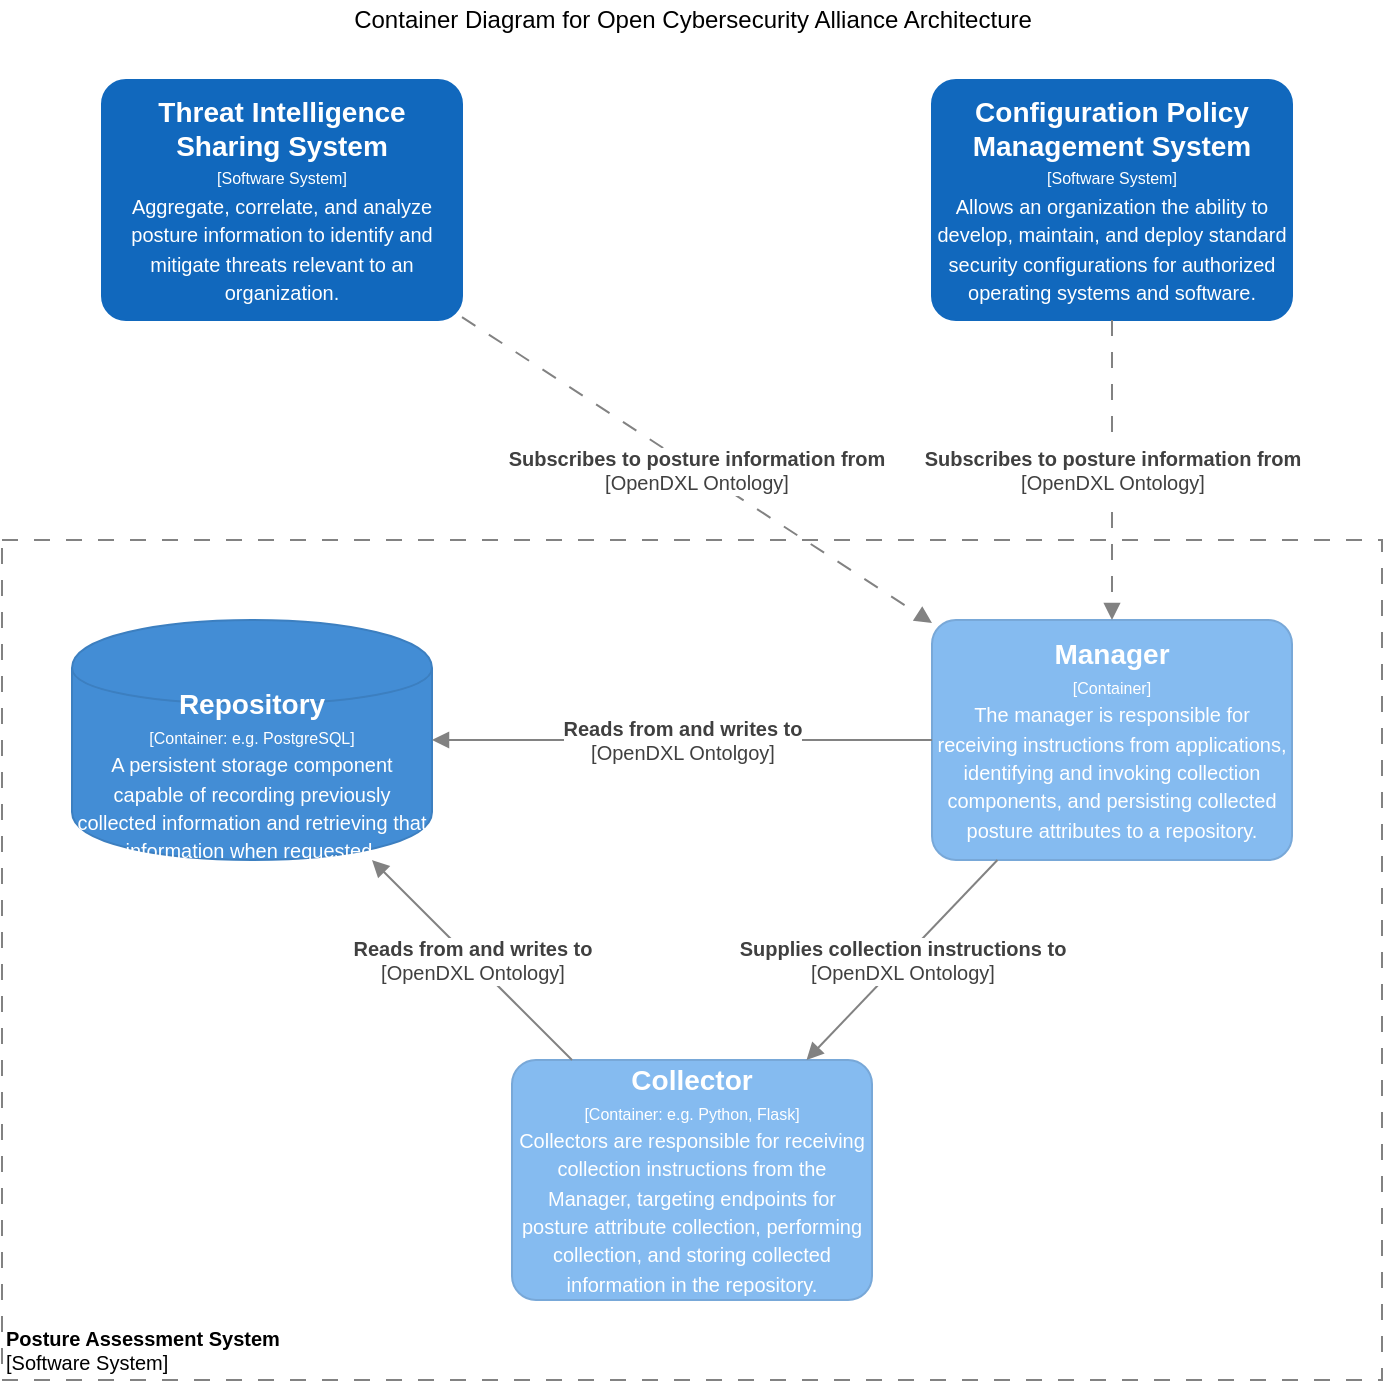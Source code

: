 <mxfile version="14.1.8" type="device"><diagram id="rPR-BGPQ2j7TKinSsuZv" name="SCAPv2 Container"><mxGraphModel dx="1725" dy="1179" grid="1" gridSize="10" guides="1" tooltips="1" connect="1" arrows="1" fold="1" page="1" pageScale="1" pageWidth="850" pageHeight="1100" math="0" shadow="0"><root><mxCell id="0"/><mxCell id="1" parent="0"/><object label="&lt;font style=&quot;font-size: 10px&quot;&gt;&lt;b&gt;Posture Assessment System&lt;/b&gt;&lt;br style=&quot;font-size: 10px&quot;&gt;[Software System]&lt;/font&gt;" placeholders="1" name="Software System Name" id="pnzysuqJV78NnzisHxpP-7"><mxCell style="rounded=0;whiteSpace=wrap;html=1;strokeColor=#828282;fillColor=none;fontColor=#000000;align=left;labelPosition=center;verticalLabelPosition=middle;verticalAlign=bottom;dashed=1;strokeWidth=1;perimeterSpacing=0;spacing=2;spacingTop=0;fontSize=10;dashPattern=8 8;" parent="1" vertex="1"><mxGeometry x="50" y="280" width="690" height="420" as="geometry"/></mxCell></object><object label="&lt;div&gt;&lt;span style=&quot;font-size: 14px&quot;&gt;&lt;b&gt;Manager&lt;/b&gt;&lt;/span&gt;&lt;/div&gt;&lt;div&gt;&lt;span style=&quot;font-size: 8px&quot;&gt;[Container]&lt;/span&gt;&lt;/div&gt;&lt;div&gt;&lt;font size=&quot;1&quot;&gt;The manager is responsible for receiving instructions from applications, identifying and invoking collection components, and persisting collected posture attributes to a repository.&lt;/font&gt;&lt;/div&gt;" placeholders="1" name="Container Name" technology="e.g. Python, Flask" description="Description" id="pnzysuqJV78NnzisHxpP-1"><mxCell style="rounded=1;whiteSpace=wrap;html=1;fillColor=#85BBF0;fontColor=#ffffff;strokeColor=#78A8D8;resizable=0;arcSize=10;" parent="1" vertex="1"><mxGeometry x="515" y="320" width="180" height="120" as="geometry"/></mxCell></object><object label="&lt;div&gt;&lt;span style=&quot;font-size: 14px&quot;&gt;&lt;b&gt;Collector&lt;/b&gt;&lt;/span&gt;&lt;/div&gt;&lt;div&gt;&lt;span style=&quot;font-size: 8px&quot;&gt;[Container: %technology%]&lt;/span&gt;&lt;br&gt;&lt;/div&gt;&lt;div&gt;&lt;span style=&quot;font-size: x-small&quot;&gt;Collectors are responsible for receiving collection instructions from the Manager, targeting endpoints for posture attribute collection, performing collection, and storing collected information in the repository.&lt;/span&gt;&lt;br&gt;&lt;/div&gt;" placeholders="1" name="Container Name" technology="e.g. Python, Flask" description="Description" id="pnzysuqJV78NnzisHxpP-2"><mxCell style="rounded=1;whiteSpace=wrap;html=1;fillColor=#85BBF0;fontColor=#ffffff;strokeColor=#78A8D8;resizable=0;arcSize=10;" parent="1" vertex="1"><mxGeometry x="305" y="540" width="180" height="120" as="geometry"/></mxCell></object><object label="&lt;div style=&quot;color: rgb(255 , 255 , 255) ; white-space: normal&quot;&gt;&lt;span style=&quot;font-size: 14px&quot;&gt;&lt;b&gt;Repository&lt;/b&gt;&lt;/span&gt;&lt;/div&gt;&lt;div style=&quot;color: rgb(255 , 255 , 255) ; white-space: normal&quot;&gt;&lt;span style=&quot;font-size: 8px&quot;&gt;[Container: %technology%]&lt;/span&gt;&lt;/div&gt;&lt;div style=&quot;color: rgb(255 , 255 , 255) ; white-space: normal&quot;&gt;&lt;font style=&quot;font-size: 10px&quot;&gt;A persistent storage component capable of recording previously collected information and retrieving that information when requested&lt;/font&gt;&lt;span style=&quot;font-size: 11px&quot;&gt;.&lt;/span&gt;&lt;/div&gt;" placeholders="1" name="Container Name" description="Description" technology="e.g. PostgreSQL" id="pnzysuqJV78NnzisHxpP-4"><mxCell style="shape=cylinder;whiteSpace=wrap;html=1;boundedLbl=1;backgroundOutline=1;strokeColor=#3C7FC0;fillColor=#438DD5;fontSize=12;fontColor=#ffffff;align=center;resizable=0;rounded=0;" parent="1" vertex="1"><mxGeometry x="85" y="320" width="180" height="120" as="geometry"/></mxCell></object><object label="&lt;span style=&quot;font-size: 10px&quot;&gt;&lt;b&gt;Supplies collection instructions to&lt;br&gt;&lt;/b&gt;[OpenDXL Ontology]&lt;br&gt;&lt;/span&gt;" placeholders="1" name="Data Flow Item Name" technology="HTTP" id="pnzysuqJV78NnzisHxpP-8"><mxCell style="endArrow=block;html=1;fontSize=10;fontColor=#404040;strokeWidth=1;endFill=1;strokeColor=#828282;elbow=vertical;" parent="1" source="pnzysuqJV78NnzisHxpP-1" target="pnzysuqJV78NnzisHxpP-2" edge="1"><mxGeometry width="50" height="50" relative="1" as="geometry"><mxPoint x="365" y="210" as="sourcePoint"/><mxPoint x="565" y="210" as="targetPoint"/></mxGeometry></mxCell></object><object label="&lt;span style=&quot;font-size: 10px&quot;&gt;&lt;b&gt;Reads from and writes to&lt;br&gt;&lt;/b&gt;[OpenDXL Ontology]&lt;br&gt;&lt;/span&gt;" placeholders="1" name="Data Flow Item Name" technology="HTTP" id="pnzysuqJV78NnzisHxpP-9"><mxCell style="endArrow=block;html=1;fontSize=10;fontColor=#404040;strokeWidth=1;endFill=1;strokeColor=#828282;elbow=vertical;" parent="1" source="pnzysuqJV78NnzisHxpP-2" target="pnzysuqJV78NnzisHxpP-4" edge="1"><mxGeometry width="50" height="50" relative="1" as="geometry"><mxPoint x="395" y="390" as="sourcePoint"/><mxPoint x="595" y="390" as="targetPoint"/></mxGeometry></mxCell></object><object label="&lt;span style=&quot;font-size: 10px&quot;&gt;&lt;b&gt;Reads from and writes to&lt;/b&gt;&lt;br&gt;[OpenDXL Ontolgoy]&lt;br&gt;&lt;/span&gt;" placeholders="1" name="Data Flow Item Name" technology="HTTP" id="pnzysuqJV78NnzisHxpP-10"><mxCell style="endArrow=block;html=1;fontSize=10;fontColor=#404040;strokeWidth=1;endFill=1;strokeColor=#828282;elbow=vertical;entryX=1;entryY=0.5;entryDx=0;entryDy=0;" parent="1" source="pnzysuqJV78NnzisHxpP-1" target="pnzysuqJV78NnzisHxpP-4" edge="1"><mxGeometry width="50" height="50" relative="1" as="geometry"><mxPoint x="295" y="370" as="sourcePoint"/><mxPoint x="495" y="370" as="targetPoint"/></mxGeometry></mxCell></object><object label="&lt;div&gt;&lt;span style=&quot;font-size: 14px&quot;&gt;&lt;b&gt;Threat Intelligence Sharing System&lt;/b&gt;&lt;/span&gt;&lt;/div&gt;&lt;div&gt;&lt;span style=&quot;font-size: 8px&quot;&gt;[Software System]&lt;/span&gt;&lt;/div&gt;&lt;div&gt;&lt;font style=&quot;font-size: 10px&quot;&gt;Aggregate, correlate, and analyze posture information to identify and mitigate threats relevant to an organization.&lt;/font&gt;&lt;br&gt;&lt;/div&gt;" placeholders="1" name="Software System Name" description="Description" id="pnzysuqJV78NnzisHxpP-11"><mxCell style="rounded=1;whiteSpace=wrap;html=1;fillColor=#1168BD;fontColor=#ffffff;strokeColor=#1168BD;resizable=0;arcSize=10;" parent="1" vertex="1"><mxGeometry x="100" y="50" width="180" height="120" as="geometry"/></mxCell></object><object label="&lt;b&gt;Subscribes to posture information from&lt;/b&gt;&lt;br style=&quot;font-size: 10px&quot;&gt;[OpenDXL Ontology]" placeholders="1" name="Dependency Operation Name" technology="JDBC" id="pnzysuqJV78NnzisHxpP-17"><mxCell style="endArrow=block;html=1;fontSize=10;fontColor=#404040;strokeWidth=1;endFill=1;dashed=1;dashPattern=8 8;strokeColor=#828282;elbow=vertical;" parent="1" source="pnzysuqJV78NnzisHxpP-11" target="pnzysuqJV78NnzisHxpP-1" edge="1"><mxGeometry width="50" height="50" relative="1" as="geometry"><mxPoint x="540" y="100" as="sourcePoint"/><mxPoint x="740" y="100" as="targetPoint"/></mxGeometry></mxCell></object><object label="&lt;div&gt;&lt;span style=&quot;font-size: 14px&quot;&gt;&lt;b&gt;Configuration Policy Management System&lt;/b&gt;&lt;/span&gt;&lt;/div&gt;&lt;div&gt;&lt;span style=&quot;font-size: 8px&quot;&gt;[Software System]&lt;/span&gt;&lt;/div&gt;&lt;div&gt;&lt;span style=&quot;font-size: x-small&quot;&gt;Allows an organization the ability to develop, maintain, and deploy standard security configurations for authorized operating systems and software.&lt;/span&gt;&lt;br&gt;&lt;/div&gt;" placeholders="1" name="Software System Name" description="Description" id="pnzysuqJV78NnzisHxpP-20"><mxCell style="rounded=1;whiteSpace=wrap;html=1;fillColor=#1168BD;fontColor=#ffffff;strokeColor=#1168BD;resizable=0;arcSize=10;" parent="1" vertex="1"><mxGeometry x="515" y="50" width="180" height="120" as="geometry"/></mxCell></object><object label="&lt;b&gt;Subscribes to posture information from&lt;/b&gt;&lt;br style=&quot;font-size: 10px&quot;&gt;[OpenDXL Ontology]" placeholders="1" name="Dependency Operation Name" technology="JDBC" id="pnzysuqJV78NnzisHxpP-21"><mxCell style="endArrow=block;html=1;fontSize=10;fontColor=#404040;strokeWidth=1;endFill=1;dashed=1;dashPattern=8 8;strokeColor=#828282;elbow=vertical;" parent="1" source="pnzysuqJV78NnzisHxpP-20" target="pnzysuqJV78NnzisHxpP-1" edge="1"><mxGeometry width="50" height="50" relative="1" as="geometry"><mxPoint x="410.455" y="160" as="sourcePoint"/><mxPoint x="544.545" y="260" as="targetPoint"/></mxGeometry></mxCell></object><mxCell id="C-OvjfIDkg8MF9lPrf3v-1" value="Container Diagram for Open Cybersecurity Alliance Architecture" style="text;html=1;align=center;verticalAlign=middle;resizable=0;points=[];autosize=1;" parent="1" vertex="1"><mxGeometry x="220" y="10" width="350" height="20" as="geometry"/></mxCell></root></mxGraphModel></diagram></mxfile>